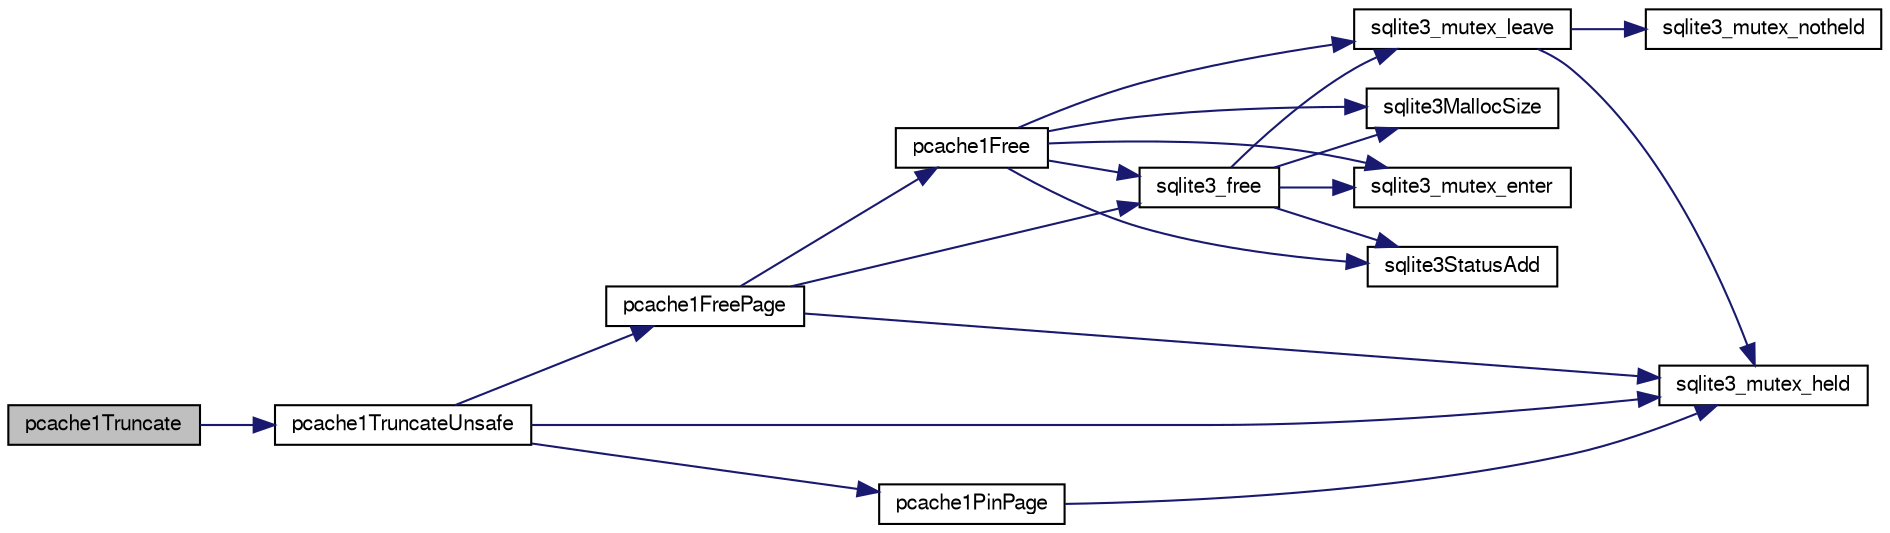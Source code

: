 digraph "pcache1Truncate"
{
  edge [fontname="FreeSans",fontsize="10",labelfontname="FreeSans",labelfontsize="10"];
  node [fontname="FreeSans",fontsize="10",shape=record];
  rankdir="LR";
  Node233899 [label="pcache1Truncate",height=0.2,width=0.4,color="black", fillcolor="grey75", style="filled", fontcolor="black"];
  Node233899 -> Node233900 [color="midnightblue",fontsize="10",style="solid",fontname="FreeSans"];
  Node233900 [label="pcache1TruncateUnsafe",height=0.2,width=0.4,color="black", fillcolor="white", style="filled",URL="$sqlite3_8c.html#a95d9a0e421b47a80bd282a8b68929210"];
  Node233900 -> Node233901 [color="midnightblue",fontsize="10",style="solid",fontname="FreeSans"];
  Node233901 [label="sqlite3_mutex_held",height=0.2,width=0.4,color="black", fillcolor="white", style="filled",URL="$sqlite3_8c.html#acf77da68932b6bc163c5e68547ecc3e7"];
  Node233900 -> Node233902 [color="midnightblue",fontsize="10",style="solid",fontname="FreeSans"];
  Node233902 [label="pcache1PinPage",height=0.2,width=0.4,color="black", fillcolor="white", style="filled",URL="$sqlite3_8c.html#a8c56f8763581386fa892a46f77c8d684"];
  Node233902 -> Node233901 [color="midnightblue",fontsize="10",style="solid",fontname="FreeSans"];
  Node233900 -> Node233903 [color="midnightblue",fontsize="10",style="solid",fontname="FreeSans"];
  Node233903 [label="pcache1FreePage",height=0.2,width=0.4,color="black", fillcolor="white", style="filled",URL="$sqlite3_8c.html#aa3f573a706805bb81ef72ff65ffcdb79"];
  Node233903 -> Node233901 [color="midnightblue",fontsize="10",style="solid",fontname="FreeSans"];
  Node233903 -> Node233904 [color="midnightblue",fontsize="10",style="solid",fontname="FreeSans"];
  Node233904 [label="pcache1Free",height=0.2,width=0.4,color="black", fillcolor="white", style="filled",URL="$sqlite3_8c.html#a283e764f60afec3ed4995402b6604ceb"];
  Node233904 -> Node233905 [color="midnightblue",fontsize="10",style="solid",fontname="FreeSans"];
  Node233905 [label="sqlite3_mutex_enter",height=0.2,width=0.4,color="black", fillcolor="white", style="filled",URL="$sqlite3_8c.html#a1c12cde690bd89f104de5cbad12a6bf5"];
  Node233904 -> Node233906 [color="midnightblue",fontsize="10",style="solid",fontname="FreeSans"];
  Node233906 [label="sqlite3StatusAdd",height=0.2,width=0.4,color="black", fillcolor="white", style="filled",URL="$sqlite3_8c.html#afa029f93586aeab4cc85360905dae9cd"];
  Node233904 -> Node233907 [color="midnightblue",fontsize="10",style="solid",fontname="FreeSans"];
  Node233907 [label="sqlite3_mutex_leave",height=0.2,width=0.4,color="black", fillcolor="white", style="filled",URL="$sqlite3_8c.html#a5838d235601dbd3c1fa993555c6bcc93"];
  Node233907 -> Node233901 [color="midnightblue",fontsize="10",style="solid",fontname="FreeSans"];
  Node233907 -> Node233908 [color="midnightblue",fontsize="10",style="solid",fontname="FreeSans"];
  Node233908 [label="sqlite3_mutex_notheld",height=0.2,width=0.4,color="black", fillcolor="white", style="filled",URL="$sqlite3_8c.html#a83967c837c1c000d3b5adcfaa688f5dc"];
  Node233904 -> Node233909 [color="midnightblue",fontsize="10",style="solid",fontname="FreeSans"];
  Node233909 [label="sqlite3MallocSize",height=0.2,width=0.4,color="black", fillcolor="white", style="filled",URL="$sqlite3_8c.html#acf5d2a5f35270bafb050bd2def576955"];
  Node233904 -> Node233910 [color="midnightblue",fontsize="10",style="solid",fontname="FreeSans"];
  Node233910 [label="sqlite3_free",height=0.2,width=0.4,color="black", fillcolor="white", style="filled",URL="$sqlite3_8c.html#a6552349e36a8a691af5487999ab09519"];
  Node233910 -> Node233905 [color="midnightblue",fontsize="10",style="solid",fontname="FreeSans"];
  Node233910 -> Node233906 [color="midnightblue",fontsize="10",style="solid",fontname="FreeSans"];
  Node233910 -> Node233909 [color="midnightblue",fontsize="10",style="solid",fontname="FreeSans"];
  Node233910 -> Node233907 [color="midnightblue",fontsize="10",style="solid",fontname="FreeSans"];
  Node233903 -> Node233910 [color="midnightblue",fontsize="10",style="solid",fontname="FreeSans"];
}
